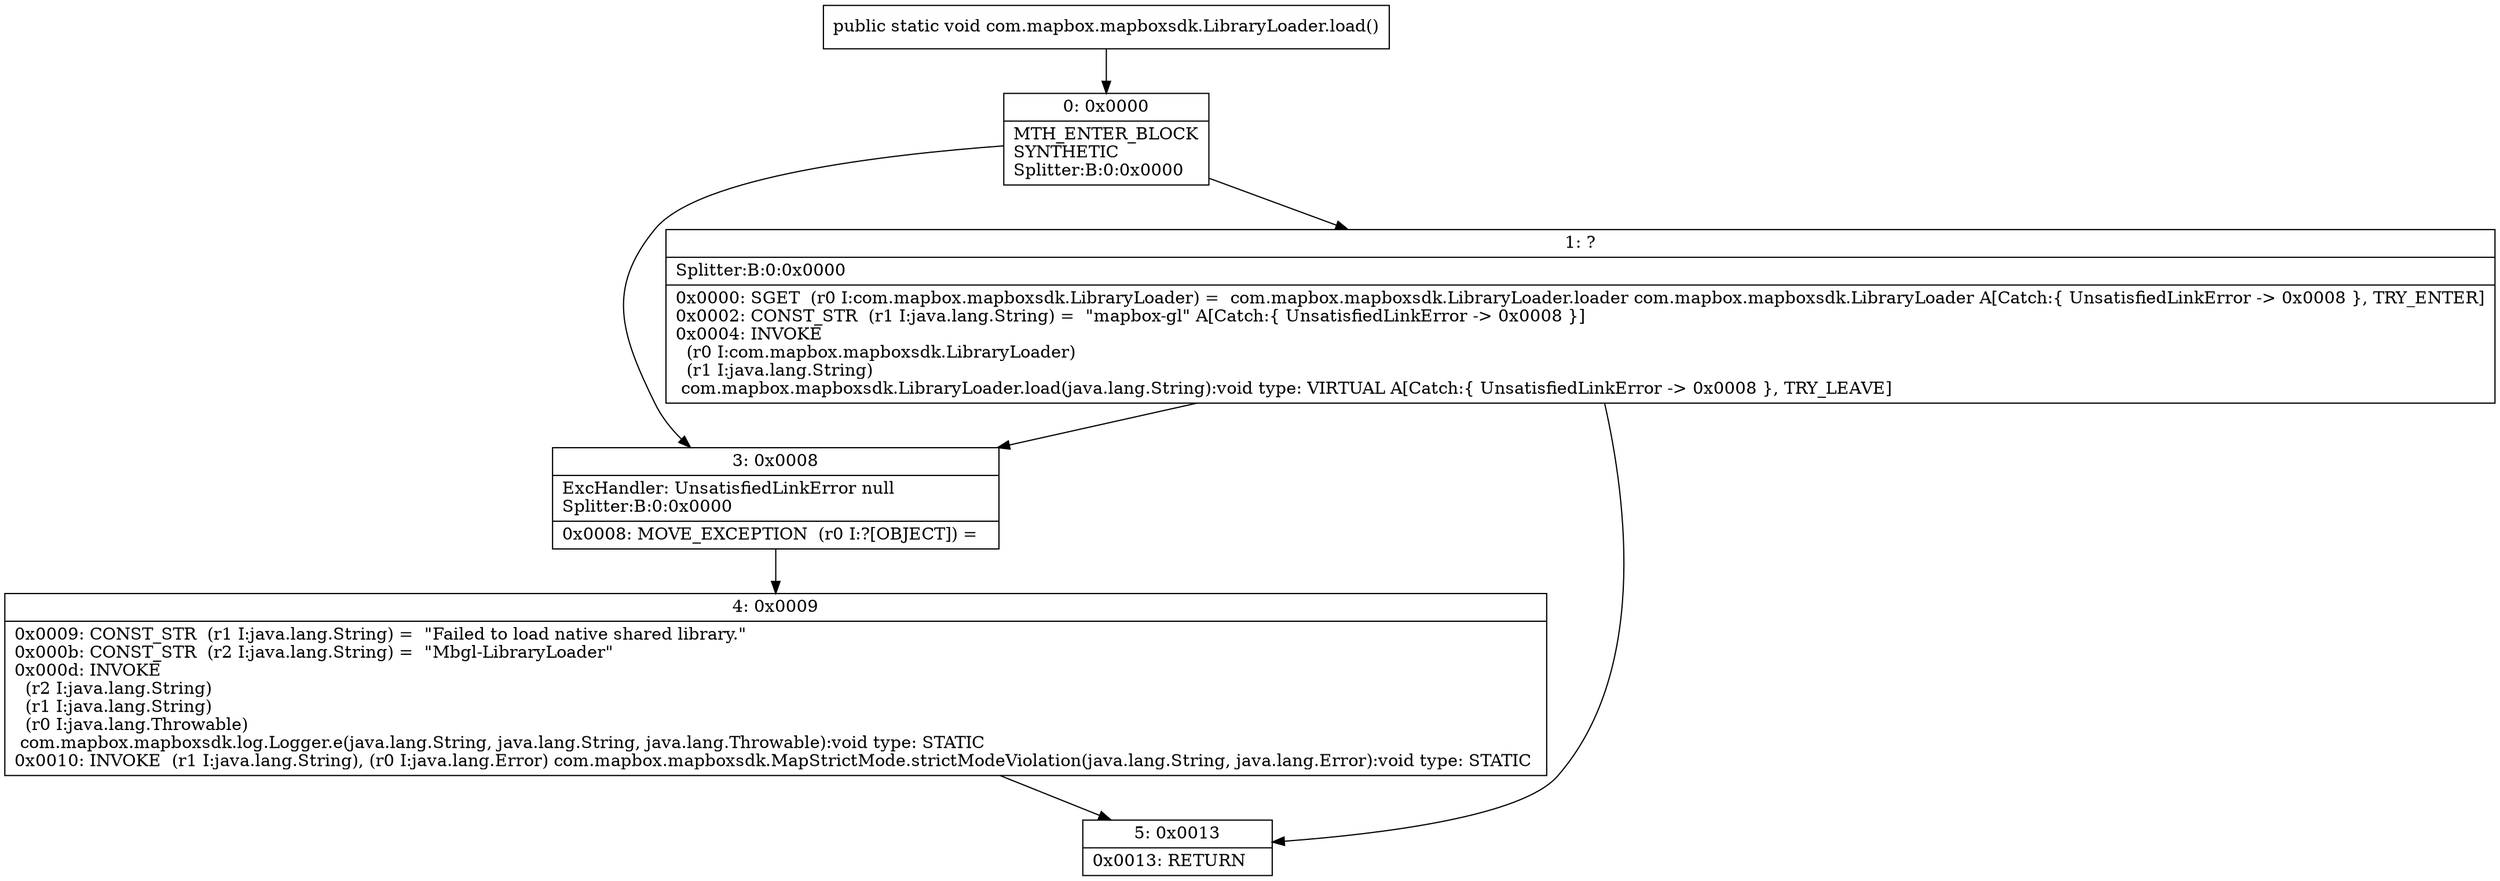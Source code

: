 digraph "CFG forcom.mapbox.mapboxsdk.LibraryLoader.load()V" {
Node_0 [shape=record,label="{0\:\ 0x0000|MTH_ENTER_BLOCK\lSYNTHETIC\lSplitter:B:0:0x0000\l}"];
Node_1 [shape=record,label="{1\:\ ?|Splitter:B:0:0x0000\l|0x0000: SGET  (r0 I:com.mapbox.mapboxsdk.LibraryLoader) =  com.mapbox.mapboxsdk.LibraryLoader.loader com.mapbox.mapboxsdk.LibraryLoader A[Catch:\{ UnsatisfiedLinkError \-\> 0x0008 \}, TRY_ENTER]\l0x0002: CONST_STR  (r1 I:java.lang.String) =  \"mapbox\-gl\" A[Catch:\{ UnsatisfiedLinkError \-\> 0x0008 \}]\l0x0004: INVOKE  \l  (r0 I:com.mapbox.mapboxsdk.LibraryLoader)\l  (r1 I:java.lang.String)\l com.mapbox.mapboxsdk.LibraryLoader.load(java.lang.String):void type: VIRTUAL A[Catch:\{ UnsatisfiedLinkError \-\> 0x0008 \}, TRY_LEAVE]\l}"];
Node_3 [shape=record,label="{3\:\ 0x0008|ExcHandler: UnsatisfiedLinkError null\lSplitter:B:0:0x0000\l|0x0008: MOVE_EXCEPTION  (r0 I:?[OBJECT]) =  \l}"];
Node_4 [shape=record,label="{4\:\ 0x0009|0x0009: CONST_STR  (r1 I:java.lang.String) =  \"Failed to load native shared library.\" \l0x000b: CONST_STR  (r2 I:java.lang.String) =  \"Mbgl\-LibraryLoader\" \l0x000d: INVOKE  \l  (r2 I:java.lang.String)\l  (r1 I:java.lang.String)\l  (r0 I:java.lang.Throwable)\l com.mapbox.mapboxsdk.log.Logger.e(java.lang.String, java.lang.String, java.lang.Throwable):void type: STATIC \l0x0010: INVOKE  (r1 I:java.lang.String), (r0 I:java.lang.Error) com.mapbox.mapboxsdk.MapStrictMode.strictModeViolation(java.lang.String, java.lang.Error):void type: STATIC \l}"];
Node_5 [shape=record,label="{5\:\ 0x0013|0x0013: RETURN   \l}"];
MethodNode[shape=record,label="{public static void com.mapbox.mapboxsdk.LibraryLoader.load() }"];
MethodNode -> Node_0;
Node_0 -> Node_1;
Node_0 -> Node_3;
Node_1 -> Node_3;
Node_1 -> Node_5;
Node_3 -> Node_4;
Node_4 -> Node_5;
}

